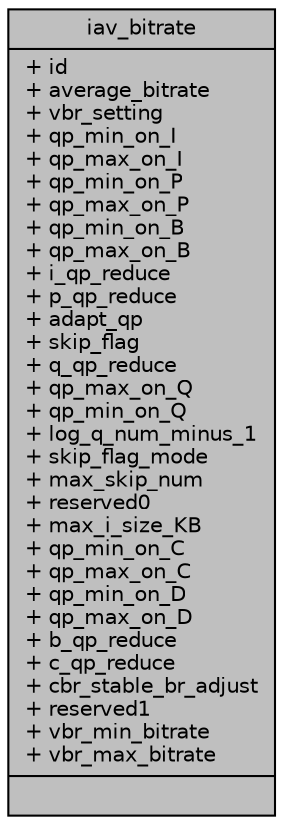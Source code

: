 digraph "iav_bitrate"
{
 // INTERACTIVE_SVG=YES
 // LATEX_PDF_SIZE
  bgcolor="transparent";
  edge [fontname="Helvetica",fontsize="10",labelfontname="Helvetica",labelfontsize="10"];
  node [fontname="Helvetica",fontsize="10",shape=record];
  Node1 [label="{iav_bitrate\n|+ id\l+ average_bitrate\l+ vbr_setting\l+ qp_min_on_I\l+ qp_max_on_I\l+ qp_min_on_P\l+ qp_max_on_P\l+ qp_min_on_B\l+ qp_max_on_B\l+ i_qp_reduce\l+ p_qp_reduce\l+ adapt_qp\l+ skip_flag\l+ q_qp_reduce\l+ qp_max_on_Q\l+ qp_min_on_Q\l+ log_q_num_minus_1\l+ skip_flag_mode\l+ max_skip_num\l+ reserved0\l+ max_i_size_KB\l+ qp_min_on_C\l+ qp_max_on_C\l+ qp_min_on_D\l+ qp_max_on_D\l+ b_qp_reduce\l+ c_qp_reduce\l+ cbr_stable_br_adjust\l+ reserved1\l+ vbr_min_bitrate\l+ vbr_max_bitrate\l|}",height=0.2,width=0.4,color="black", fillcolor="grey75", style="filled", fontcolor="black",tooltip=" "];
}
